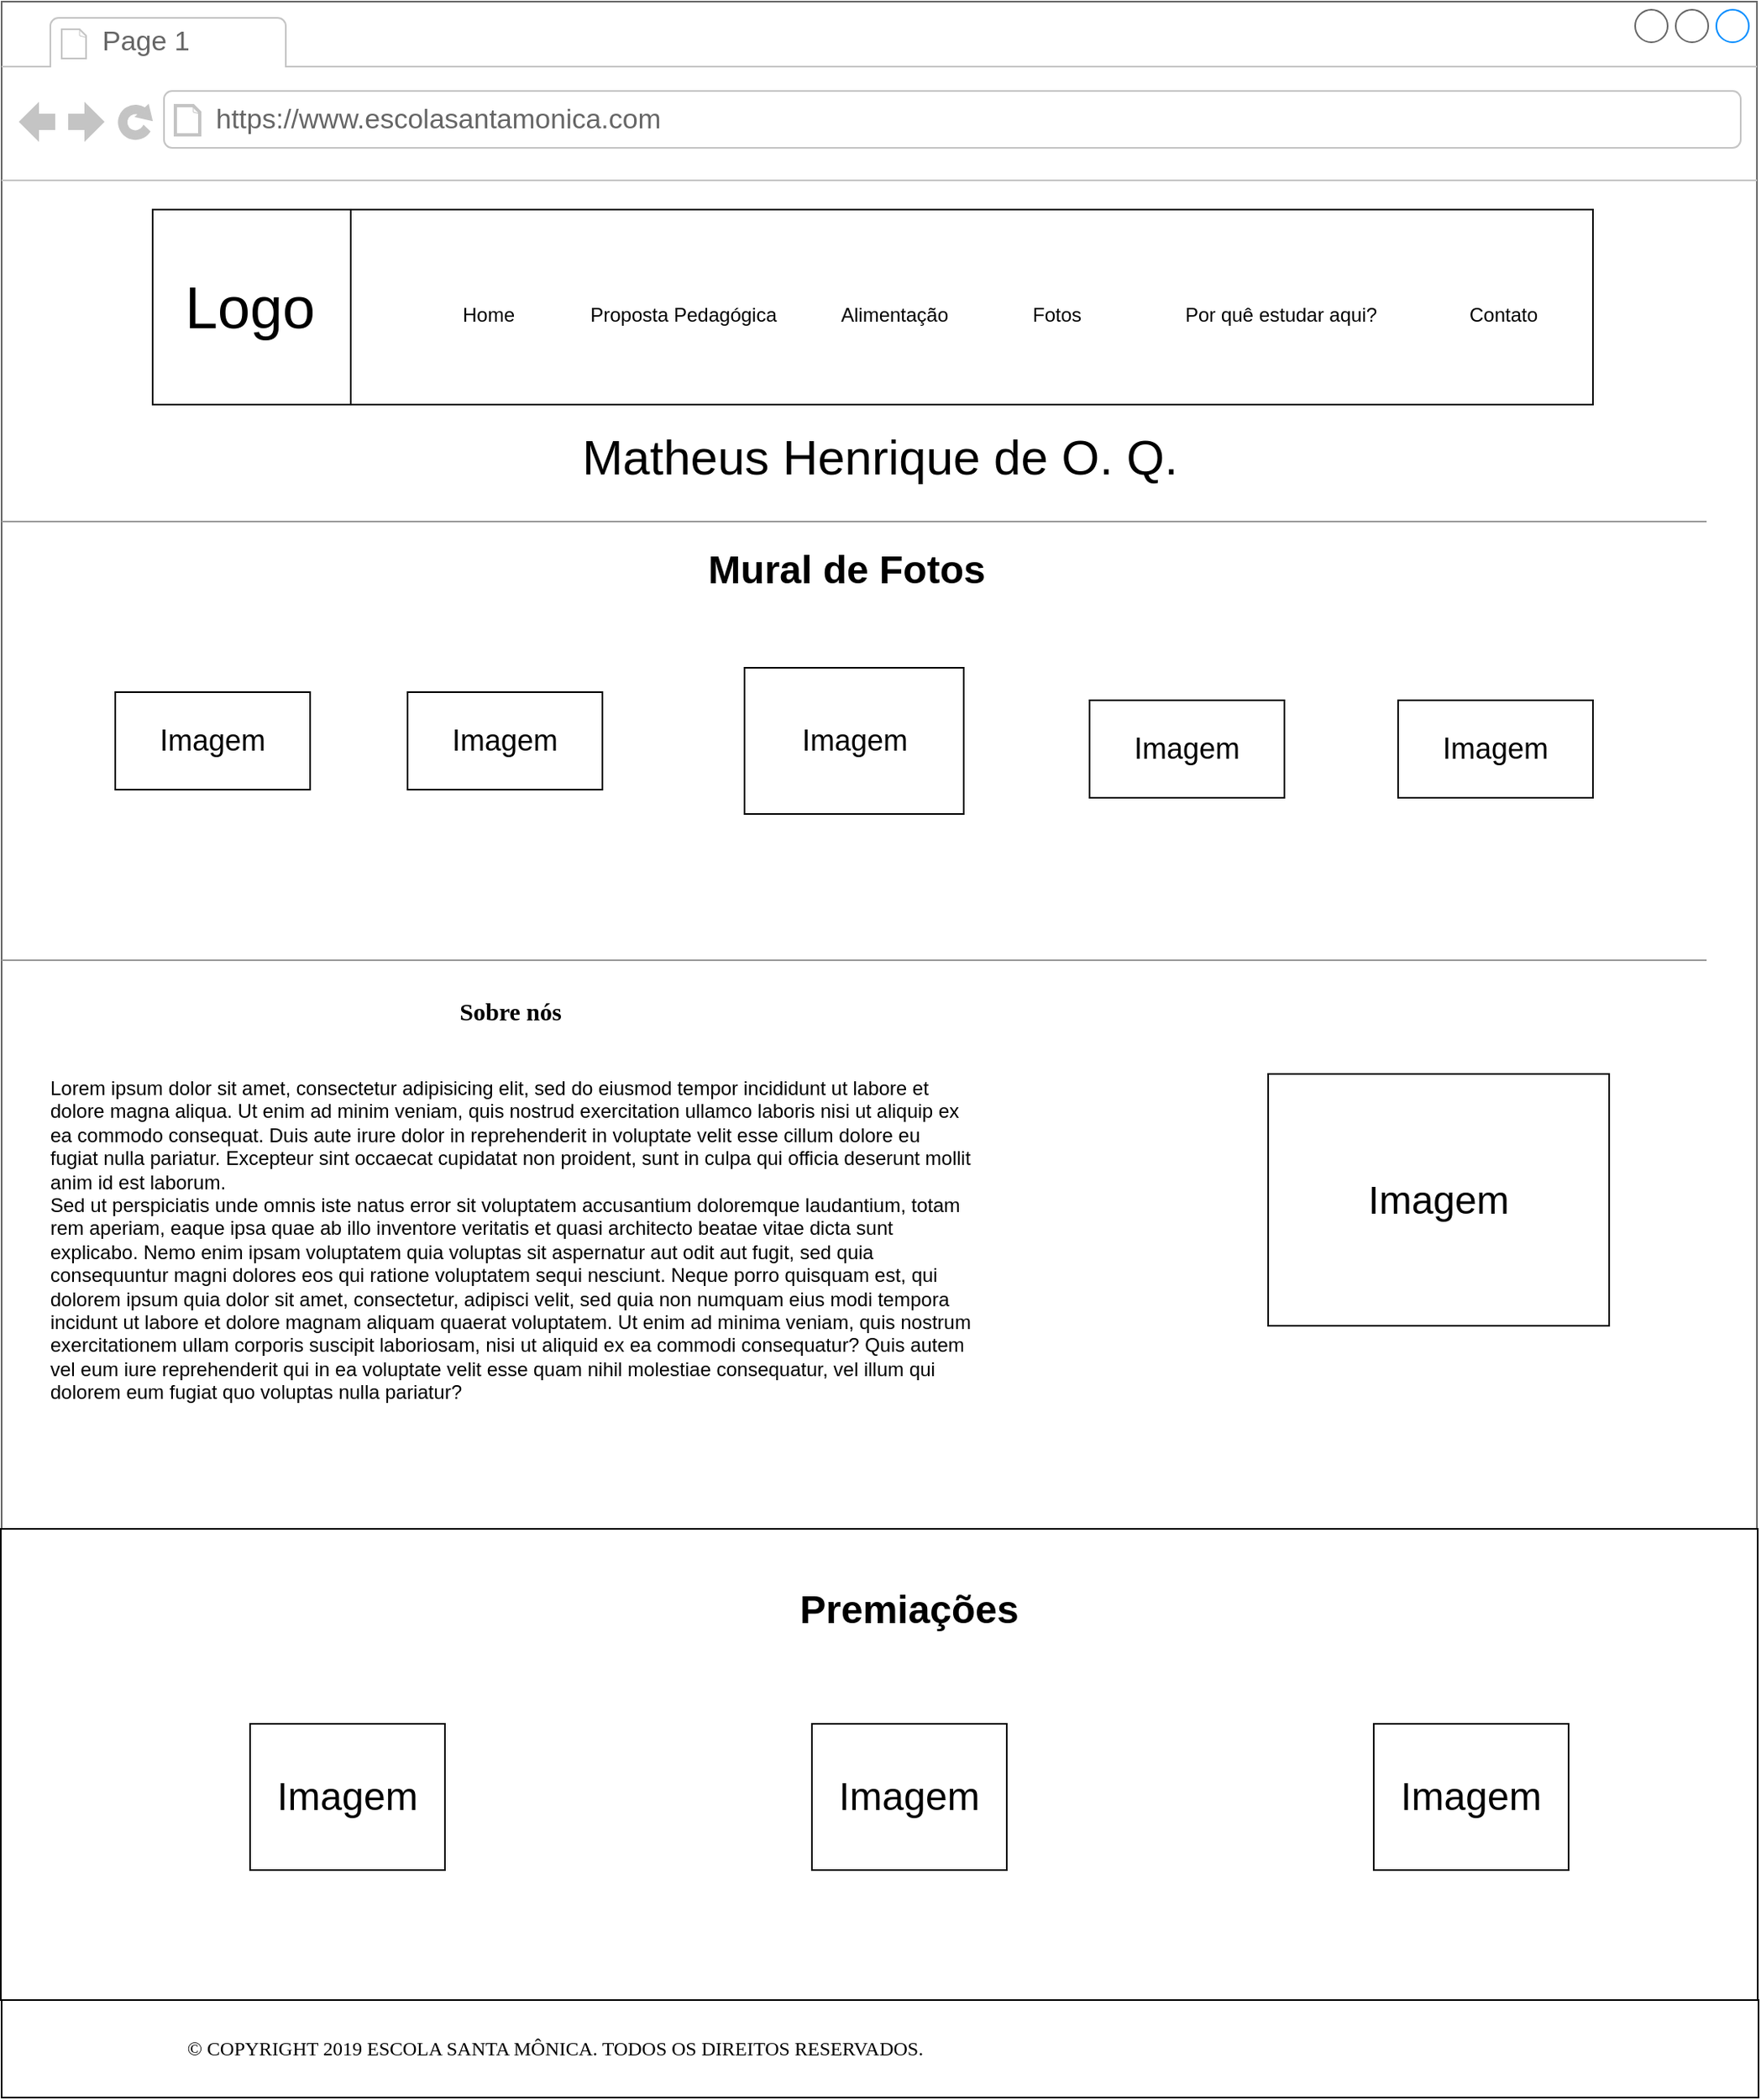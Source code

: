 <mxfile version="12.2.2" type="device" pages="2"><diagram name="Page-1" id="2cc2dc42-3aac-f2a9-1cec-7a8b7cbee084"><mxGraphModel dx="838" dy="481" grid="1" gridSize="10" guides="1" tooltips="1" connect="1" arrows="1" fold="1" page="1" pageScale="1" pageWidth="1100" pageHeight="850" background="#ffffff" math="0" shadow="0"><root><mxCell id="0"/><mxCell id="1" parent="0"/><mxCell id="7026571954dc6520-1" value="" style="strokeWidth=1;shadow=0;dashed=0;align=center;html=1;shape=mxgraph.mockup.containers.browserWindow;rSize=0;strokeColor=#666666;mainText=,;recursiveResize=0;rounded=0;labelBackgroundColor=none;fontFamily=Verdana;fontSize=12;fontStyle=0" parent="1" vertex="1"><mxGeometry x="8" width="1081" height="940" as="geometry"/></mxCell><mxCell id="7026571954dc6520-2" value="Page 1" style="strokeWidth=1;shadow=0;dashed=0;align=center;html=1;shape=mxgraph.mockup.containers.anchor;fontSize=17;fontColor=#666666;align=left;" parent="7026571954dc6520-1" vertex="1"><mxGeometry x="60" y="12" width="110" height="26" as="geometry"/></mxCell><mxCell id="7026571954dc6520-3" value="https://www.escolasantamonica.com" style="strokeWidth=1;shadow=0;dashed=0;align=center;html=1;shape=mxgraph.mockup.containers.anchor;rSize=0;fontSize=17;fontColor=#666666;align=left;" parent="7026571954dc6520-1" vertex="1"><mxGeometry x="130" y="60" width="250" height="26" as="geometry"/></mxCell><mxCell id="7026571954dc6520-15" value="" style="verticalLabelPosition=bottom;shadow=0;dashed=0;align=center;html=1;verticalAlign=top;strokeWidth=1;shape=mxgraph.mockup.markup.line;strokeColor=#999999;rounded=0;labelBackgroundColor=none;fillColor=#ffffff;fontFamily=Verdana;fontSize=12;fontColor=#000000;" parent="7026571954dc6520-1" vertex="1"><mxGeometry y="310" width="1050" height="20" as="geometry"/></mxCell><mxCell id="7026571954dc6520-16" value="&lt;b&gt;Sobre nós&lt;/b&gt;" style="text;html=1;points=[];align=center;verticalAlign=top;spacingTop=-4;fontSize=15;fontFamily=Verdana" parent="7026571954dc6520-1" vertex="1"><mxGeometry x="227.5" y="610" width="170" height="30" as="geometry"/></mxCell><mxCell id="7026571954dc6520-17" value="Lorem ipsum dolor sit amet, consectetur adipisicing elit, sed do eiusmod tempor incididunt ut labore et dolore magna aliqua. Ut enim ad minim veniam, quis nostrud exercitation ullamco laboris nisi ut aliquip ex ea commodo consequat. Duis aute irure dolor in reprehenderit in voluptate velit esse cillum dolore eu fugiat nulla pariatur. Excepteur sint occaecat cupidatat non proident, sunt in culpa qui officia deserunt mollit anim id est laborum.&#10;Sed ut perspiciatis unde omnis iste natus error sit voluptatem accusantium doloremque laudantium, totam rem aperiam, eaque ipsa quae ab illo inventore veritatis et quasi architecto beatae vitae dicta sunt explicabo. Nemo enim ipsam voluptatem quia voluptas sit aspernatur aut odit aut fugit, sed quia consequuntur magni dolores eos qui ratione voluptatem sequi nesciunt. Neque porro quisquam est, qui dolorem ipsum quia dolor sit amet, consectetur, adipisci velit, sed quia non numquam eius modi tempora incidunt ut labore et dolore magnam aliquam quaerat voluptatem. Ut enim ad minima veniam, quis nostrum exercitationem ullam corporis suscipit laboriosam, nisi ut aliquid ex ea commodi consequatur? Quis autem vel eum iure reprehenderit qui in ea voluptate velit esse quam nihil molestiae consequatur, vel illum qui dolorem eum fugiat quo voluptas nulla pariatur?" style="text;spacingTop=-5;whiteSpace=wrap;html=1;align=left;fontSize=12;fontFamily=Helvetica;fillColor=none;strokeColor=none;rounded=0;shadow=1;labelBackgroundColor=none;" parent="7026571954dc6520-1" vertex="1"><mxGeometry x="27.5" y="660" width="570" height="240" as="geometry"/></mxCell><mxCell id="7026571954dc6520-21" value="" style="verticalLabelPosition=bottom;shadow=0;dashed=0;align=center;html=1;verticalAlign=top;strokeWidth=1;shape=mxgraph.mockup.markup.line;strokeColor=#999999;rounded=0;labelBackgroundColor=none;fillColor=#ffffff;fontFamily=Verdana;fontSize=12;fontColor=#000000;" parent="7026571954dc6520-1" vertex="1"><mxGeometry y="580" width="1050" height="20" as="geometry"/></mxCell><mxCell id="ewFMJKoFP-ZU7OxCMfp1-1" value="" style="text;html=1;strokeColor=#000000;fillColor=#ffffff;align=center;verticalAlign=middle;whiteSpace=wrap;rounded=0;fontFamily=Helvetica;fontSize=12;fontColor=#000000;" parent="7026571954dc6520-1" vertex="1"><mxGeometry x="93" y="128" width="122" height="120" as="geometry"/></mxCell><mxCell id="ewFMJKoFP-ZU7OxCMfp1-3" value="&lt;font style=&quot;font-size: 36px&quot;&gt;Logo&lt;/font&gt;" style="text;html=1;strokeColor=none;fillColor=none;align=center;verticalAlign=middle;whiteSpace=wrap;rounded=0;" parent="7026571954dc6520-1" vertex="1"><mxGeometry x="130" y="173.5" width="46" height="29" as="geometry"/></mxCell><mxCell id="ewFMJKoFP-ZU7OxCMfp1-6" value="" style="rounded=0;whiteSpace=wrap;html=1;" parent="7026571954dc6520-1" vertex="1"><mxGeometry x="215" y="128" width="765" height="120" as="geometry"/></mxCell><mxCell id="ewFMJKoFP-ZU7OxCMfp1-11" value="" style="rounded=0;whiteSpace=wrap;html=1;" parent="7026571954dc6520-1" vertex="1"><mxGeometry x="780" y="660" width="210" height="155" as="geometry"/></mxCell><mxCell id="ewFMJKoFP-ZU7OxCMfp1-12" value="&lt;font style=&quot;font-size: 24px&quot;&gt;Imagem&lt;/font&gt;" style="text;html=1;strokeColor=none;fillColor=none;align=center;verticalAlign=middle;whiteSpace=wrap;rounded=0;" parent="7026571954dc6520-1" vertex="1"><mxGeometry x="865" y="727.5" width="40" height="20" as="geometry"/></mxCell><mxCell id="ewFMJKoFP-ZU7OxCMfp1-17" value="Home" style="text;html=1;strokeColor=none;fillColor=none;align=center;verticalAlign=middle;whiteSpace=wrap;rounded=0;" parent="7026571954dc6520-1" vertex="1"><mxGeometry x="280" y="183" width="40" height="20" as="geometry"/></mxCell><mxCell id="ewFMJKoFP-ZU7OxCMfp1-19" value="Proposta Pedagógica" style="text;html=1;strokeColor=none;fillColor=none;align=center;verticalAlign=middle;whiteSpace=wrap;rounded=0;" parent="7026571954dc6520-1" vertex="1"><mxGeometry x="350" y="183" width="140" height="20" as="geometry"/></mxCell><mxCell id="ewFMJKoFP-ZU7OxCMfp1-20" value="Alimentação" style="text;html=1;strokeColor=none;fillColor=none;align=center;verticalAlign=middle;whiteSpace=wrap;rounded=0;" parent="7026571954dc6520-1" vertex="1"><mxGeometry x="530" y="183" width="40" height="20" as="geometry"/></mxCell><mxCell id="ewFMJKoFP-ZU7OxCMfp1-21" value="Fotos" style="text;html=1;strokeColor=none;fillColor=none;align=center;verticalAlign=middle;whiteSpace=wrap;rounded=0;" parent="7026571954dc6520-1" vertex="1"><mxGeometry x="630" y="183" width="40" height="20" as="geometry"/></mxCell><mxCell id="ewFMJKoFP-ZU7OxCMfp1-22" value="Por quê estudar aqui?" style="text;html=1;strokeColor=none;fillColor=none;align=center;verticalAlign=middle;whiteSpace=wrap;rounded=0;" parent="7026571954dc6520-1" vertex="1"><mxGeometry x="717.5" y="182.5" width="140" height="20" as="geometry"/></mxCell><mxCell id="ewFMJKoFP-ZU7OxCMfp1-23" value="Contato" style="text;html=1;strokeColor=none;fillColor=none;align=center;verticalAlign=middle;whiteSpace=wrap;rounded=0;" parent="7026571954dc6520-1" vertex="1"><mxGeometry x="905" y="183" width="40" height="20" as="geometry"/></mxCell><mxCell id="ewFMJKoFP-ZU7OxCMfp1-24" value="&lt;span style=&quot;font-size: 18px ; white-space: normal&quot;&gt;Imagem&lt;/span&gt;" style="rounded=0;whiteSpace=wrap;html=1;" parent="7026571954dc6520-1" vertex="1"><mxGeometry x="457.5" y="410" width="135" height="90" as="geometry"/></mxCell><mxCell id="ewFMJKoFP-ZU7OxCMfp1-25" value="&lt;font style=&quot;font-size: 18px&quot;&gt;Imagem&lt;/font&gt;" style="rounded=0;whiteSpace=wrap;html=1;" parent="7026571954dc6520-1" vertex="1"><mxGeometry x="250" y="425" width="120" height="60" as="geometry"/></mxCell><mxCell id="ewFMJKoFP-ZU7OxCMfp1-26" value="&lt;font style=&quot;font-size: 18px&quot;&gt;Imagem&lt;/font&gt;" style="rounded=0;whiteSpace=wrap;html=1;" parent="7026571954dc6520-1" vertex="1"><mxGeometry x="70" y="425" width="120" height="60" as="geometry"/></mxCell><mxCell id="ewFMJKoFP-ZU7OxCMfp1-27" value="&lt;span style=&quot;font-size: 18px ; white-space: normal&quot;&gt;Imagem&lt;/span&gt;" style="rounded=0;whiteSpace=wrap;html=1;" parent="7026571954dc6520-1" vertex="1"><mxGeometry x="670" y="430" width="120" height="60" as="geometry"/></mxCell><mxCell id="ewFMJKoFP-ZU7OxCMfp1-28" value="&lt;span style=&quot;font-size: 18px ; white-space: normal&quot;&gt;Imagem&lt;/span&gt;" style="rounded=0;whiteSpace=wrap;html=1;" parent="7026571954dc6520-1" vertex="1"><mxGeometry x="860" y="430" width="120" height="60" as="geometry"/></mxCell><mxCell id="ewFMJKoFP-ZU7OxCMfp1-64" value="Mural de Fotos" style="text;strokeColor=none;fillColor=none;html=1;fontSize=24;fontStyle=1;verticalAlign=middle;align=center;" parent="7026571954dc6520-1" vertex="1"><mxGeometry x="470" y="330" width="100" height="40" as="geometry"/></mxCell><mxCell id="SdnhX6UF_Uj-ywDg9nBG-1" value="&lt;font style=&quot;font-size: 30px&quot;&gt;Matheus Henrique de O. Q.&lt;/font&gt;" style="text;html=1;strokeColor=none;fillColor=none;align=center;verticalAlign=middle;whiteSpace=wrap;rounded=0;" parent="7026571954dc6520-1" vertex="1"><mxGeometry x="193.5" y="270" width="694" height="20" as="geometry"/></mxCell><mxCell id="ewFMJKoFP-ZU7OxCMfp1-65" value="" style="rounded=0;whiteSpace=wrap;html=1;" parent="1" vertex="1"><mxGeometry x="7.5" y="940" width="1082" height="290" as="geometry"/></mxCell><mxCell id="Bn8Y6w_Um3144dJxdNAO-1" value="" style="rounded=0;whiteSpace=wrap;html=1;" parent="1" vertex="1"><mxGeometry x="8" y="1230" width="1082" height="60" as="geometry"/></mxCell><mxCell id="Bn8Y6w_Um3144dJxdNAO-2" value="&lt;span style=&quot;font-family: &amp;#34;londrina solid&amp;#34; , cursive ; text-transform: uppercase ; background-color: rgb(255 , 255 , 255)&quot;&gt;© COPYRIGHT 2019 ESCOLA SANTA MÔNICA. TODOS OS DIREITOS RESERVADOS.&lt;/span&gt;" style="text;html=1;strokeColor=none;fillColor=none;align=center;verticalAlign=middle;whiteSpace=wrap;rounded=0;" parent="1" vertex="1"><mxGeometry x="58" y="1250" width="582" height="20" as="geometry"/></mxCell><mxCell id="WnUUikaGUWt8XmYuQebU-5" value="&lt;font style=&quot;font-size: 24px&quot;&gt;&lt;b&gt;Premiações&lt;/b&gt;&lt;/font&gt;" style="text;html=1;strokeColor=none;fillColor=none;align=center;verticalAlign=middle;whiteSpace=wrap;rounded=0;" parent="1" vertex="1"><mxGeometry x="547" y="980" width="40" height="20" as="geometry"/></mxCell><mxCell id="WnUUikaGUWt8XmYuQebU-6" value="&lt;font style=&quot;font-size: 24px&quot;&gt;Imagem&lt;/font&gt;" style="rounded=0;whiteSpace=wrap;html=1;" parent="1" vertex="1"><mxGeometry x="161" y="1060" width="120" height="90" as="geometry"/></mxCell><mxCell id="WnUUikaGUWt8XmYuQebU-7" value="&lt;span style=&quot;font-size: 24px ; white-space: normal&quot;&gt;Imagem&lt;/span&gt;" style="rounded=0;whiteSpace=wrap;html=1;" parent="1" vertex="1"><mxGeometry x="507" y="1060" width="120" height="90" as="geometry"/></mxCell><mxCell id="WnUUikaGUWt8XmYuQebU-8" value="&lt;span style=&quot;font-size: 24px ; white-space: normal&quot;&gt;Imagem&lt;/span&gt;" style="rounded=0;whiteSpace=wrap;html=1;" parent="1" vertex="1"><mxGeometry x="853" y="1060" width="120" height="90" as="geometry"/></mxCell></root></mxGraphModel></diagram><diagram id="XYkSY8hftft0RIJ_VeRh" name="Page-2"><mxGraphModel dx="838" dy="481" grid="1" gridSize="10" guides="1" tooltips="1" connect="1" arrows="1" fold="1" page="1" pageScale="1" pageWidth="800" pageHeight="1000" math="0" shadow="0"><root><mxCell id="TwdZiJrGU7UfOzNk7w85-0"/><mxCell id="TwdZiJrGU7UfOzNk7w85-1" parent="TwdZiJrGU7UfOzNk7w85-0"/></root></mxGraphModel></diagram></mxfile>